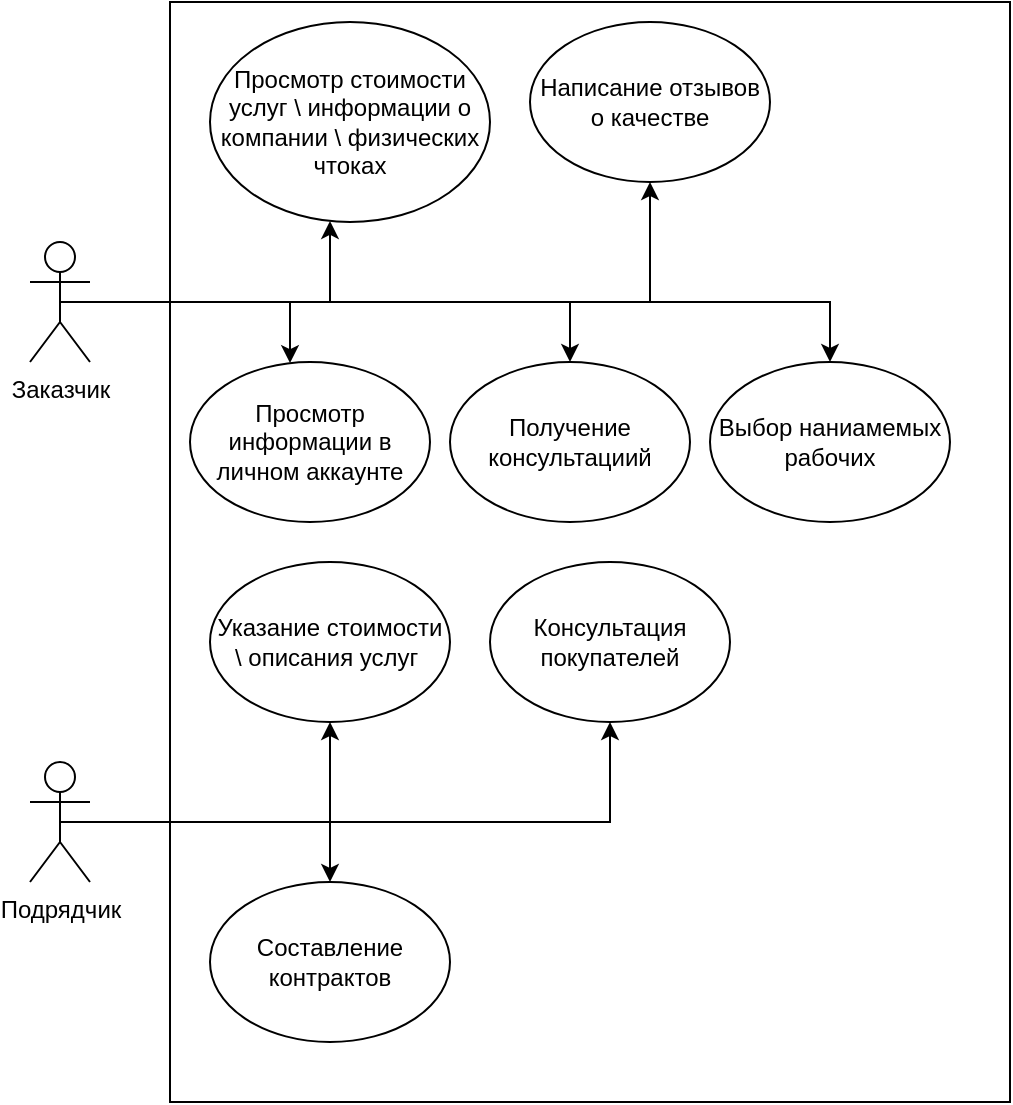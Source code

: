<mxfile version="20.8.18" type="device"><diagram name="Страница 1" id="0ykvX6q9L8Q9CUG-uQK4"><mxGraphModel dx="472" dy="747" grid="1" gridSize="10" guides="1" tooltips="1" connect="1" arrows="1" fold="1" page="1" pageScale="1" pageWidth="827" pageHeight="1169" math="0" shadow="0"><root><mxCell id="0"/><mxCell id="1" parent="0"/><mxCell id="btAjscB_1vkRPWMlCTGE-18" value="" style="rounded=0;whiteSpace=wrap;html=1;" vertex="1" parent="1"><mxGeometry x="100" y="50" width="420" height="550" as="geometry"/></mxCell><mxCell id="btAjscB_1vkRPWMlCTGE-11" style="edgeStyle=orthogonalEdgeStyle;rounded=0;orthogonalLoop=1;jettySize=auto;html=1;exitX=0.5;exitY=0.5;exitDx=0;exitDy=0;exitPerimeter=0;" edge="1" parent="1" source="btAjscB_1vkRPWMlCTGE-1" target="btAjscB_1vkRPWMlCTGE-4"><mxGeometry relative="1" as="geometry"><Array as="points"><mxPoint x="180" y="200"/><mxPoint x="180" y="105"/></Array></mxGeometry></mxCell><mxCell id="btAjscB_1vkRPWMlCTGE-12" style="edgeStyle=orthogonalEdgeStyle;rounded=0;orthogonalLoop=1;jettySize=auto;html=1;exitX=0.5;exitY=0.5;exitDx=0;exitDy=0;exitPerimeter=0;" edge="1" parent="1" source="btAjscB_1vkRPWMlCTGE-1" target="btAjscB_1vkRPWMlCTGE-6"><mxGeometry relative="1" as="geometry"><Array as="points"><mxPoint x="160" y="200"/></Array></mxGeometry></mxCell><mxCell id="btAjscB_1vkRPWMlCTGE-13" style="edgeStyle=orthogonalEdgeStyle;rounded=0;orthogonalLoop=1;jettySize=auto;html=1;exitX=0.5;exitY=0.5;exitDx=0;exitDy=0;exitPerimeter=0;" edge="1" parent="1" source="btAjscB_1vkRPWMlCTGE-1" target="btAjscB_1vkRPWMlCTGE-5"><mxGeometry relative="1" as="geometry"/></mxCell><mxCell id="btAjscB_1vkRPWMlCTGE-14" style="edgeStyle=orthogonalEdgeStyle;rounded=0;orthogonalLoop=1;jettySize=auto;html=1;exitX=0.5;exitY=0.5;exitDx=0;exitDy=0;exitPerimeter=0;entryX=0.5;entryY=0;entryDx=0;entryDy=0;" edge="1" parent="1" source="btAjscB_1vkRPWMlCTGE-1" target="btAjscB_1vkRPWMlCTGE-10"><mxGeometry relative="1" as="geometry"><Array as="points"><mxPoint x="300" y="200"/></Array></mxGeometry></mxCell><mxCell id="btAjscB_1vkRPWMlCTGE-21" style="edgeStyle=orthogonalEdgeStyle;rounded=0;orthogonalLoop=1;jettySize=auto;html=1;exitX=0.5;exitY=0.5;exitDx=0;exitDy=0;exitPerimeter=0;entryX=0.5;entryY=0;entryDx=0;entryDy=0;" edge="1" parent="1" source="btAjscB_1vkRPWMlCTGE-1" target="btAjscB_1vkRPWMlCTGE-20"><mxGeometry relative="1" as="geometry"/></mxCell><mxCell id="btAjscB_1vkRPWMlCTGE-1" value="Заказчик" style="shape=umlActor;verticalLabelPosition=bottom;verticalAlign=top;html=1;outlineConnect=0;" vertex="1" parent="1"><mxGeometry x="30" y="170" width="30" height="60" as="geometry"/></mxCell><mxCell id="btAjscB_1vkRPWMlCTGE-15" style="edgeStyle=orthogonalEdgeStyle;rounded=0;orthogonalLoop=1;jettySize=auto;html=1;exitX=0.5;exitY=0.5;exitDx=0;exitDy=0;exitPerimeter=0;" edge="1" parent="1" source="btAjscB_1vkRPWMlCTGE-2" target="btAjscB_1vkRPWMlCTGE-7"><mxGeometry relative="1" as="geometry"/></mxCell><mxCell id="btAjscB_1vkRPWMlCTGE-16" style="edgeStyle=orthogonalEdgeStyle;rounded=0;orthogonalLoop=1;jettySize=auto;html=1;exitX=0.5;exitY=0.5;exitDx=0;exitDy=0;exitPerimeter=0;" edge="1" parent="1" source="btAjscB_1vkRPWMlCTGE-2" target="btAjscB_1vkRPWMlCTGE-9"><mxGeometry relative="1" as="geometry"><Array as="points"><mxPoint x="320" y="460"/></Array></mxGeometry></mxCell><mxCell id="btAjscB_1vkRPWMlCTGE-17" style="edgeStyle=orthogonalEdgeStyle;rounded=0;orthogonalLoop=1;jettySize=auto;html=1;exitX=0.5;exitY=0.5;exitDx=0;exitDy=0;exitPerimeter=0;entryX=0.5;entryY=0;entryDx=0;entryDy=0;" edge="1" parent="1" source="btAjscB_1vkRPWMlCTGE-2" target="btAjscB_1vkRPWMlCTGE-8"><mxGeometry relative="1" as="geometry"/></mxCell><mxCell id="btAjscB_1vkRPWMlCTGE-2" value="Подрядчик" style="shape=umlActor;verticalLabelPosition=bottom;verticalAlign=top;html=1;outlineConnect=0;" vertex="1" parent="1"><mxGeometry x="30" y="430" width="30" height="60" as="geometry"/></mxCell><mxCell id="btAjscB_1vkRPWMlCTGE-4" value="Просмотр стоимости услуг \ информации о компании \ физических чтоках" style="ellipse;whiteSpace=wrap;html=1;" vertex="1" parent="1"><mxGeometry x="120" y="60" width="140" height="100" as="geometry"/></mxCell><mxCell id="btAjscB_1vkRPWMlCTGE-5" value="Написание отзывов о качестве" style="ellipse;whiteSpace=wrap;html=1;" vertex="1" parent="1"><mxGeometry x="280" y="60" width="120" height="80" as="geometry"/></mxCell><mxCell id="btAjscB_1vkRPWMlCTGE-6" value="Просмотр информации в личном аккаунте" style="ellipse;whiteSpace=wrap;html=1;" vertex="1" parent="1"><mxGeometry x="110" y="230" width="120" height="80" as="geometry"/></mxCell><mxCell id="btAjscB_1vkRPWMlCTGE-7" value="Указание стоимости \ описания услуг&amp;nbsp;" style="ellipse;whiteSpace=wrap;html=1;" vertex="1" parent="1"><mxGeometry x="120" y="330" width="120" height="80" as="geometry"/></mxCell><mxCell id="btAjscB_1vkRPWMlCTGE-8" value="Составление контрактов" style="ellipse;whiteSpace=wrap;html=1;" vertex="1" parent="1"><mxGeometry x="120" y="490" width="120" height="80" as="geometry"/></mxCell><mxCell id="btAjscB_1vkRPWMlCTGE-9" value="Консультация покупателей" style="ellipse;whiteSpace=wrap;html=1;" vertex="1" parent="1"><mxGeometry x="260" y="330" width="120" height="80" as="geometry"/></mxCell><mxCell id="btAjscB_1vkRPWMlCTGE-10" value="Получение консультациий" style="ellipse;whiteSpace=wrap;html=1;" vertex="1" parent="1"><mxGeometry x="240" y="230" width="120" height="80" as="geometry"/></mxCell><mxCell id="btAjscB_1vkRPWMlCTGE-20" value="Выбор наниамемых рабочих" style="ellipse;whiteSpace=wrap;html=1;" vertex="1" parent="1"><mxGeometry x="370" y="230" width="120" height="80" as="geometry"/></mxCell></root></mxGraphModel></diagram></mxfile>